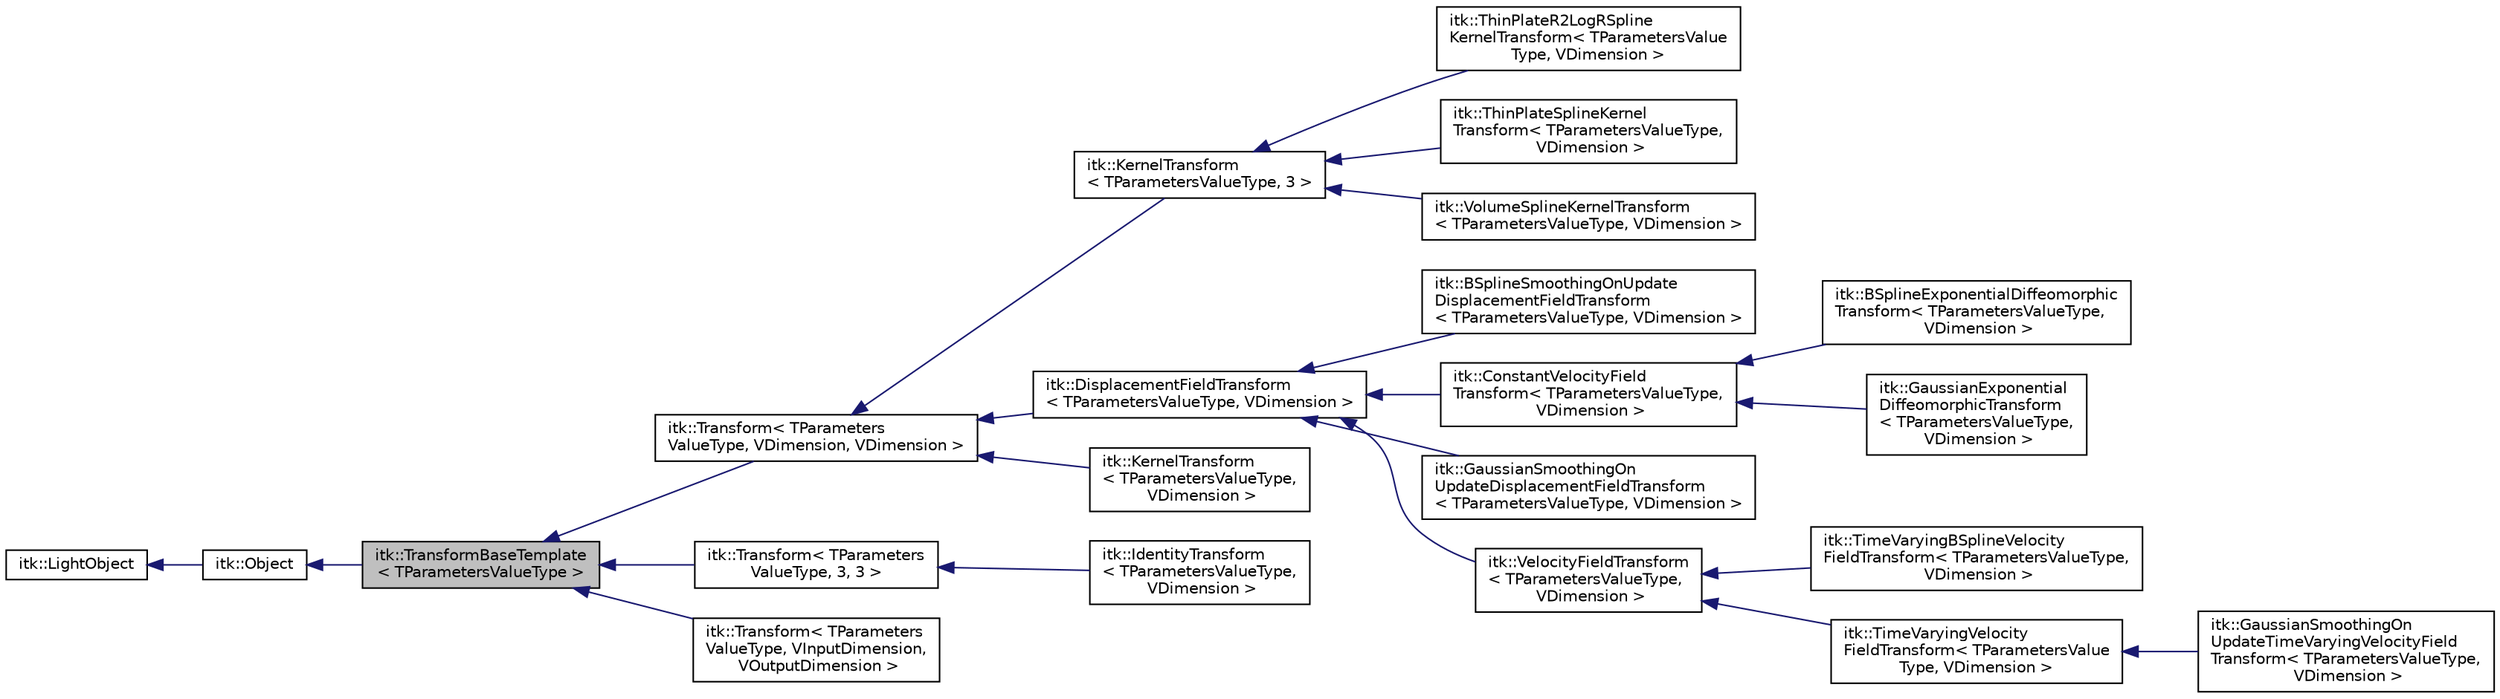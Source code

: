 digraph "itk::TransformBaseTemplate&lt; TParametersValueType &gt;"
{
 // LATEX_PDF_SIZE
  edge [fontname="Helvetica",fontsize="10",labelfontname="Helvetica",labelfontsize="10"];
  node [fontname="Helvetica",fontsize="10",shape=record];
  rankdir="LR";
  Node1 [label="itk::TransformBaseTemplate\l\< TParametersValueType \>",height=0.2,width=0.4,color="black", fillcolor="grey75", style="filled", fontcolor="black",tooltip=" "];
  Node2 -> Node1 [dir="back",color="midnightblue",fontsize="10",style="solid",fontname="Helvetica"];
  Node2 [label="itk::Object",height=0.2,width=0.4,color="black", fillcolor="white", style="filled",URL="$classitk_1_1Object.html",tooltip="Base class for most ITK classes."];
  Node3 -> Node2 [dir="back",color="midnightblue",fontsize="10",style="solid",fontname="Helvetica"];
  Node3 [label="itk::LightObject",height=0.2,width=0.4,color="black", fillcolor="white", style="filled",URL="$classitk_1_1LightObject.html",tooltip="Light weight base class for most itk classes."];
  Node1 -> Node4 [dir="back",color="midnightblue",fontsize="10",style="solid",fontname="Helvetica"];
  Node4 [label="itk::Transform\< TParameters\lValueType, VDimension, VDimension \>",height=0.2,width=0.4,color="black", fillcolor="white", style="filled",URL="$classitk_1_1Transform.html",tooltip=" "];
  Node4 -> Node5 [dir="back",color="midnightblue",fontsize="10",style="solid",fontname="Helvetica"];
  Node5 [label="itk::KernelTransform\l\< TParametersValueType, 3 \>",height=0.2,width=0.4,color="black", fillcolor="white", style="filled",URL="$classitk_1_1KernelTransform.html",tooltip=" "];
  Node5 -> Node6 [dir="back",color="midnightblue",fontsize="10",style="solid",fontname="Helvetica"];
  Node6 [label="itk::ThinPlateR2LogRSpline\lKernelTransform\< TParametersValue\lType, VDimension \>",height=0.2,width=0.4,color="black", fillcolor="white", style="filled",URL="$classitk_1_1ThinPlateR2LogRSplineKernelTransform.html",tooltip=" "];
  Node5 -> Node7 [dir="back",color="midnightblue",fontsize="10",style="solid",fontname="Helvetica"];
  Node7 [label="itk::ThinPlateSplineKernel\lTransform\< TParametersValueType,\l VDimension \>",height=0.2,width=0.4,color="black", fillcolor="white", style="filled",URL="$classitk_1_1ThinPlateSplineKernelTransform.html",tooltip=" "];
  Node5 -> Node8 [dir="back",color="midnightblue",fontsize="10",style="solid",fontname="Helvetica"];
  Node8 [label="itk::VolumeSplineKernelTransform\l\< TParametersValueType, VDimension \>",height=0.2,width=0.4,color="black", fillcolor="white", style="filled",URL="$classitk_1_1VolumeSplineKernelTransform.html",tooltip=" "];
  Node4 -> Node9 [dir="back",color="midnightblue",fontsize="10",style="solid",fontname="Helvetica"];
  Node9 [label="itk::DisplacementFieldTransform\l\< TParametersValueType, VDimension \>",height=0.2,width=0.4,color="black", fillcolor="white", style="filled",URL="$classitk_1_1DisplacementFieldTransform.html",tooltip="Provides local/dense/high-dimensionality transformation via a a displacement field."];
  Node9 -> Node10 [dir="back",color="midnightblue",fontsize="10",style="solid",fontname="Helvetica"];
  Node10 [label="itk::BSplineSmoothingOnUpdate\lDisplacementFieldTransform\l\< TParametersValueType, VDimension \>",height=0.2,width=0.4,color="black", fillcolor="white", style="filled",URL="$classitk_1_1BSplineSmoothingOnUpdateDisplacementFieldTransform.html",tooltip="Representation of a smooth deformation field with B-splines."];
  Node9 -> Node11 [dir="back",color="midnightblue",fontsize="10",style="solid",fontname="Helvetica"];
  Node11 [label="itk::ConstantVelocityField\lTransform\< TParametersValueType,\l VDimension \>",height=0.2,width=0.4,color="black", fillcolor="white", style="filled",URL="$classitk_1_1ConstantVelocityFieldTransform.html",tooltip="Provides local/dense/high-dimensionality transformation via a a constant velocity field."];
  Node11 -> Node12 [dir="back",color="midnightblue",fontsize="10",style="solid",fontname="Helvetica"];
  Node12 [label="itk::BSplineExponentialDiffeomorphic\lTransform\< TParametersValueType,\l VDimension \>",height=0.2,width=0.4,color="black", fillcolor="white", style="filled",URL="$classitk_1_1BSplineExponentialDiffeomorphicTransform.html",tooltip="Exponential transform using B-splines as the smoothing kernel."];
  Node11 -> Node13 [dir="back",color="midnightblue",fontsize="10",style="solid",fontname="Helvetica"];
  Node13 [label="itk::GaussianExponential\lDiffeomorphicTransform\l\< TParametersValueType,\l VDimension \>",height=0.2,width=0.4,color="black", fillcolor="white", style="filled",URL="$classitk_1_1GaussianExponentialDiffeomorphicTransform.html",tooltip="Exponential transform using a Gaussian smoothing kernel."];
  Node9 -> Node14 [dir="back",color="midnightblue",fontsize="10",style="solid",fontname="Helvetica"];
  Node14 [label="itk::GaussianSmoothingOn\lUpdateDisplacementFieldTransform\l\< TParametersValueType, VDimension \>",height=0.2,width=0.4,color="black", fillcolor="white", style="filled",URL="$classitk_1_1GaussianSmoothingOnUpdateDisplacementFieldTransform.html",tooltip="Modifies the UpdateTransformParameters method to perform a Gaussian smoothing of the displacement fie..."];
  Node9 -> Node15 [dir="back",color="midnightblue",fontsize="10",style="solid",fontname="Helvetica"];
  Node15 [label="itk::VelocityFieldTransform\l\< TParametersValueType,\l VDimension \>",height=0.2,width=0.4,color="black", fillcolor="white", style="filled",URL="$classitk_1_1VelocityFieldTransform.html",tooltip="Provides local/dense/high-dimensionality transformation via a a velocity field."];
  Node15 -> Node16 [dir="back",color="midnightblue",fontsize="10",style="solid",fontname="Helvetica"];
  Node16 [label="itk::TimeVaryingBSplineVelocity\lFieldTransform\< TParametersValueType,\l VDimension \>",height=0.2,width=0.4,color="black", fillcolor="white", style="filled",URL="$classitk_1_1TimeVaryingBSplineVelocityFieldTransform.html",tooltip="Integrate a time-varying velocity field represented by a B-spline control point lattice."];
  Node15 -> Node17 [dir="back",color="midnightblue",fontsize="10",style="solid",fontname="Helvetica"];
  Node17 [label="itk::TimeVaryingVelocity\lFieldTransform\< TParametersValue\lType, VDimension \>",height=0.2,width=0.4,color="black", fillcolor="white", style="filled",URL="$classitk_1_1TimeVaryingVelocityFieldTransform.html",tooltip="Transform objects based on integration of a time-varying velocity field."];
  Node17 -> Node18 [dir="back",color="midnightblue",fontsize="10",style="solid",fontname="Helvetica"];
  Node18 [label="itk::GaussianSmoothingOn\lUpdateTimeVaryingVelocityField\lTransform\< TParametersValueType,\l VDimension \>",height=0.2,width=0.4,color="black", fillcolor="white", style="filled",URL="$classitk_1_1GaussianSmoothingOnUpdateTimeVaryingVelocityFieldTransform.html",tooltip="Modifies the UpdateTransformParameters method to perform a Gaussian smoothing of the velocity field a..."];
  Node4 -> Node19 [dir="back",color="midnightblue",fontsize="10",style="solid",fontname="Helvetica"];
  Node19 [label="itk::KernelTransform\l\< TParametersValueType,\l VDimension \>",height=0.2,width=0.4,color="black", fillcolor="white", style="filled",URL="$classitk_1_1KernelTransform.html",tooltip=" "];
  Node1 -> Node20 [dir="back",color="midnightblue",fontsize="10",style="solid",fontname="Helvetica"];
  Node20 [label="itk::Transform\< TParameters\lValueType, 3, 3 \>",height=0.2,width=0.4,color="black", fillcolor="white", style="filled",URL="$classitk_1_1Transform.html",tooltip=" "];
  Node20 -> Node21 [dir="back",color="midnightblue",fontsize="10",style="solid",fontname="Helvetica"];
  Node21 [label="itk::IdentityTransform\l\< TParametersValueType,\l VDimension \>",height=0.2,width=0.4,color="black", fillcolor="white", style="filled",URL="$classitk_1_1IdentityTransform.html",tooltip="Implementation of an Identity Transform."];
  Node1 -> Node22 [dir="back",color="midnightblue",fontsize="10",style="solid",fontname="Helvetica"];
  Node22 [label="itk::Transform\< TParameters\lValueType, VInputDimension,\l VOutputDimension \>",height=0.2,width=0.4,color="black", fillcolor="white", style="filled",URL="$classitk_1_1Transform.html",tooltip="Transform points and vectors from an input space to an output space."];
}
